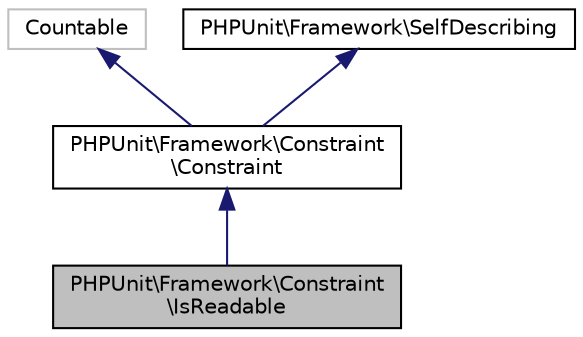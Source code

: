 digraph "PHPUnit\Framework\Constraint\IsReadable"
{
  edge [fontname="Helvetica",fontsize="10",labelfontname="Helvetica",labelfontsize="10"];
  node [fontname="Helvetica",fontsize="10",shape=record];
  Node4 [label="PHPUnit\\Framework\\Constraint\l\\IsReadable",height=0.2,width=0.4,color="black", fillcolor="grey75", style="filled", fontcolor="black"];
  Node5 -> Node4 [dir="back",color="midnightblue",fontsize="10",style="solid",fontname="Helvetica"];
  Node5 [label="PHPUnit\\Framework\\Constraint\l\\Constraint",height=0.2,width=0.4,color="black", fillcolor="white", style="filled",URL="$classPHPUnit_1_1Framework_1_1Constraint_1_1Constraint.html"];
  Node6 -> Node5 [dir="back",color="midnightblue",fontsize="10",style="solid",fontname="Helvetica"];
  Node6 [label="Countable",height=0.2,width=0.4,color="grey75", fillcolor="white", style="filled"];
  Node7 -> Node5 [dir="back",color="midnightblue",fontsize="10",style="solid",fontname="Helvetica"];
  Node7 [label="PHPUnit\\Framework\\SelfDescribing",height=0.2,width=0.4,color="black", fillcolor="white", style="filled",URL="$interfacePHPUnit_1_1Framework_1_1SelfDescribing.html"];
}
